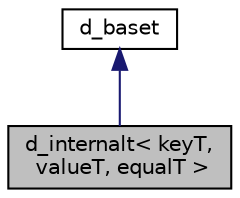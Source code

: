 digraph "d_internalt&lt; keyT, valueT, equalT &gt;"
{
 // LATEX_PDF_SIZE
  bgcolor="transparent";
  edge [fontname="Helvetica",fontsize="10",labelfontname="Helvetica",labelfontsize="10"];
  node [fontname="Helvetica",fontsize="10",shape=record];
  Node1 [label="d_internalt\< keyT,\l valueT, equalT \>",height=0.2,width=0.4,color="black", fillcolor="grey75", style="filled", fontcolor="black",tooltip=" "];
  Node2 -> Node1 [dir="back",color="midnightblue",fontsize="10",style="solid",fontname="Helvetica"];
  Node2 [label="d_baset",height=0.2,width=0.4,color="black",URL="$classsmall__shared__n__way__pointee__baset.html",tooltip=" "];
}
